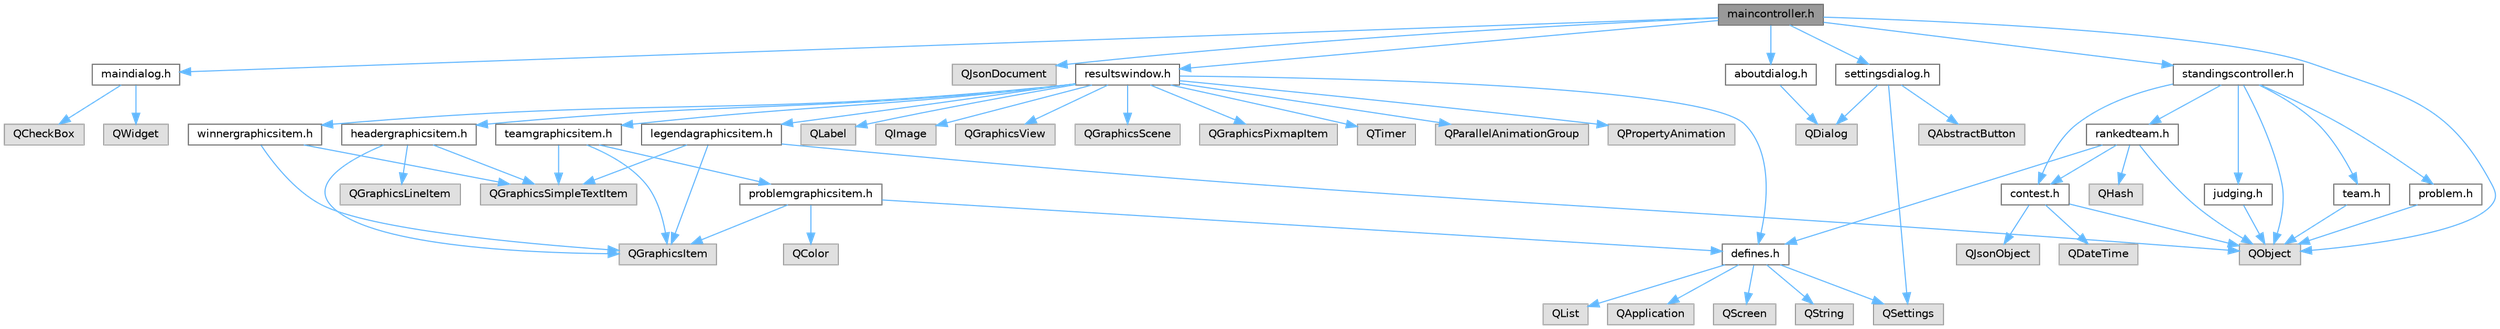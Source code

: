 digraph "maincontroller.h"
{
 // LATEX_PDF_SIZE
  bgcolor="transparent";
  edge [fontname=Helvetica,fontsize=10,labelfontname=Helvetica,labelfontsize=10];
  node [fontname=Helvetica,fontsize=10,shape=box,height=0.2,width=0.4];
  Node1 [id="Node000001",label="maincontroller.h",height=0.2,width=0.4,color="gray40", fillcolor="grey60", style="filled", fontcolor="black",tooltip="Contains the main controller class."];
  Node1 -> Node2 [id="edge1_Node000001_Node000002",color="steelblue1",style="solid",tooltip=" "];
  Node2 [id="Node000002",label="QObject",height=0.2,width=0.4,color="grey60", fillcolor="#E0E0E0", style="filled",tooltip=" "];
  Node1 -> Node3 [id="edge2_Node000001_Node000003",color="steelblue1",style="solid",tooltip=" "];
  Node3 [id="Node000003",label="QJsonDocument",height=0.2,width=0.4,color="grey60", fillcolor="#E0E0E0", style="filled",tooltip=" "];
  Node1 -> Node4 [id="edge3_Node000001_Node000004",color="steelblue1",style="solid",tooltip=" "];
  Node4 [id="Node000004",label="maindialog.h",height=0.2,width=0.4,color="grey40", fillcolor="white", style="filled",URL="$maindialog_8h.html",tooltip="Contains the main dialog widget."];
  Node4 -> Node5 [id="edge4_Node000004_Node000005",color="steelblue1",style="solid",tooltip=" "];
  Node5 [id="Node000005",label="QWidget",height=0.2,width=0.4,color="grey60", fillcolor="#E0E0E0", style="filled",tooltip=" "];
  Node4 -> Node6 [id="edge5_Node000004_Node000006",color="steelblue1",style="solid",tooltip=" "];
  Node6 [id="Node000006",label="QCheckBox",height=0.2,width=0.4,color="grey60", fillcolor="#E0E0E0", style="filled",tooltip=" "];
  Node1 -> Node7 [id="edge6_Node000001_Node000007",color="steelblue1",style="solid",tooltip=" "];
  Node7 [id="Node000007",label="aboutdialog.h",height=0.2,width=0.4,color="grey40", fillcolor="white", style="filled",URL="$aboutdialog_8h.html",tooltip="Contains the class for the about dialog."];
  Node7 -> Node8 [id="edge7_Node000007_Node000008",color="steelblue1",style="solid",tooltip=" "];
  Node8 [id="Node000008",label="QDialog",height=0.2,width=0.4,color="grey60", fillcolor="#E0E0E0", style="filled",tooltip=" "];
  Node1 -> Node9 [id="edge8_Node000001_Node000009",color="steelblue1",style="solid",tooltip=" "];
  Node9 [id="Node000009",label="resultswindow.h",height=0.2,width=0.4,color="grey40", fillcolor="white", style="filled",URL="$resultswindow_8h.html",tooltip="Contains the class for the results window (a graphics view)."];
  Node9 -> Node10 [id="edge9_Node000009_Node000010",color="steelblue1",style="solid",tooltip=" "];
  Node10 [id="Node000010",label="QLabel",height=0.2,width=0.4,color="grey60", fillcolor="#E0E0E0", style="filled",tooltip=" "];
  Node9 -> Node11 [id="edge10_Node000009_Node000011",color="steelblue1",style="solid",tooltip=" "];
  Node11 [id="Node000011",label="QImage",height=0.2,width=0.4,color="grey60", fillcolor="#E0E0E0", style="filled",tooltip=" "];
  Node9 -> Node12 [id="edge11_Node000009_Node000012",color="steelblue1",style="solid",tooltip=" "];
  Node12 [id="Node000012",label="QGraphicsView",height=0.2,width=0.4,color="grey60", fillcolor="#E0E0E0", style="filled",tooltip=" "];
  Node9 -> Node13 [id="edge12_Node000009_Node000013",color="steelblue1",style="solid",tooltip=" "];
  Node13 [id="Node000013",label="QGraphicsScene",height=0.2,width=0.4,color="grey60", fillcolor="#E0E0E0", style="filled",tooltip=" "];
  Node9 -> Node14 [id="edge13_Node000009_Node000014",color="steelblue1",style="solid",tooltip=" "];
  Node14 [id="Node000014",label="QGraphicsPixmapItem",height=0.2,width=0.4,color="grey60", fillcolor="#E0E0E0", style="filled",tooltip=" "];
  Node9 -> Node15 [id="edge14_Node000009_Node000015",color="steelblue1",style="solid",tooltip=" "];
  Node15 [id="Node000015",label="QTimer",height=0.2,width=0.4,color="grey60", fillcolor="#E0E0E0", style="filled",tooltip=" "];
  Node9 -> Node16 [id="edge15_Node000009_Node000016",color="steelblue1",style="solid",tooltip=" "];
  Node16 [id="Node000016",label="QParallelAnimationGroup",height=0.2,width=0.4,color="grey60", fillcolor="#E0E0E0", style="filled",tooltip=" "];
  Node9 -> Node17 [id="edge16_Node000009_Node000017",color="steelblue1",style="solid",tooltip=" "];
  Node17 [id="Node000017",label="QPropertyAnimation",height=0.2,width=0.4,color="grey60", fillcolor="#E0E0E0", style="filled",tooltip=" "];
  Node9 -> Node18 [id="edge17_Node000009_Node000018",color="steelblue1",style="solid",tooltip=" "];
  Node18 [id="Node000018",label="headergraphicsitem.h",height=0.2,width=0.4,color="grey40", fillcolor="white", style="filled",URL="$headergraphicsitem_8h.html",tooltip="Contains a header graphics item class."];
  Node18 -> Node19 [id="edge18_Node000018_Node000019",color="steelblue1",style="solid",tooltip=" "];
  Node19 [id="Node000019",label="QGraphicsItem",height=0.2,width=0.4,color="grey60", fillcolor="#E0E0E0", style="filled",tooltip=" "];
  Node18 -> Node20 [id="edge19_Node000018_Node000020",color="steelblue1",style="solid",tooltip=" "];
  Node20 [id="Node000020",label="QGraphicsSimpleTextItem",height=0.2,width=0.4,color="grey60", fillcolor="#E0E0E0", style="filled",tooltip=" "];
  Node18 -> Node21 [id="edge20_Node000018_Node000021",color="steelblue1",style="solid",tooltip=" "];
  Node21 [id="Node000021",label="QGraphicsLineItem",height=0.2,width=0.4,color="grey60", fillcolor="#E0E0E0", style="filled",tooltip=" "];
  Node9 -> Node22 [id="edge21_Node000009_Node000022",color="steelblue1",style="solid",tooltip=" "];
  Node22 [id="Node000022",label="teamgraphicsitem.h",height=0.2,width=0.4,color="grey40", fillcolor="white", style="filled",URL="$teamgraphicsitem_8h.html",tooltip="Contains the class for a team item."];
  Node22 -> Node19 [id="edge22_Node000022_Node000019",color="steelblue1",style="solid",tooltip=" "];
  Node22 -> Node20 [id="edge23_Node000022_Node000020",color="steelblue1",style="solid",tooltip=" "];
  Node22 -> Node23 [id="edge24_Node000022_Node000023",color="steelblue1",style="solid",tooltip=" "];
  Node23 [id="Node000023",label="problemgraphicsitem.h",height=0.2,width=0.4,color="grey40", fillcolor="white", style="filled",URL="$problemgraphicsitem_8h.html",tooltip="Contains the class for the problem items."];
  Node23 -> Node19 [id="edge25_Node000023_Node000019",color="steelblue1",style="solid",tooltip=" "];
  Node23 -> Node24 [id="edge26_Node000023_Node000024",color="steelblue1",style="solid",tooltip=" "];
  Node24 [id="Node000024",label="QColor",height=0.2,width=0.4,color="grey60", fillcolor="#E0E0E0", style="filled",tooltip=" "];
  Node23 -> Node25 [id="edge27_Node000023_Node000025",color="steelblue1",style="solid",tooltip=" "];
  Node25 [id="Node000025",label="defines.h",height=0.2,width=0.4,color="grey40", fillcolor="white", style="filled",URL="$defines_8h.html",tooltip="Global definitions and structs."];
  Node25 -> Node26 [id="edge28_Node000025_Node000026",color="steelblue1",style="solid",tooltip=" "];
  Node26 [id="Node000026",label="QString",height=0.2,width=0.4,color="grey60", fillcolor="#E0E0E0", style="filled",tooltip=" "];
  Node25 -> Node27 [id="edge29_Node000025_Node000027",color="steelblue1",style="solid",tooltip=" "];
  Node27 [id="Node000027",label="QList",height=0.2,width=0.4,color="grey60", fillcolor="#E0E0E0", style="filled",tooltip=" "];
  Node25 -> Node28 [id="edge30_Node000025_Node000028",color="steelblue1",style="solid",tooltip=" "];
  Node28 [id="Node000028",label="QApplication",height=0.2,width=0.4,color="grey60", fillcolor="#E0E0E0", style="filled",tooltip=" "];
  Node25 -> Node29 [id="edge31_Node000025_Node000029",color="steelblue1",style="solid",tooltip=" "];
  Node29 [id="Node000029",label="QScreen",height=0.2,width=0.4,color="grey60", fillcolor="#E0E0E0", style="filled",tooltip=" "];
  Node25 -> Node30 [id="edge32_Node000025_Node000030",color="steelblue1",style="solid",tooltip=" "];
  Node30 [id="Node000030",label="QSettings",height=0.2,width=0.4,color="grey60", fillcolor="#E0E0E0", style="filled",tooltip=" "];
  Node9 -> Node31 [id="edge33_Node000009_Node000031",color="steelblue1",style="solid",tooltip=" "];
  Node31 [id="Node000031",label="legendagraphicsitem.h",height=0.2,width=0.4,color="grey40", fillcolor="white", style="filled",URL="$legendagraphicsitem_8h.html",tooltip="Contains a class for the legenda item."];
  Node31 -> Node19 [id="edge34_Node000031_Node000019",color="steelblue1",style="solid",tooltip=" "];
  Node31 -> Node20 [id="edge35_Node000031_Node000020",color="steelblue1",style="solid",tooltip=" "];
  Node31 -> Node2 [id="edge36_Node000031_Node000002",color="steelblue1",style="solid",tooltip=" "];
  Node9 -> Node32 [id="edge37_Node000009_Node000032",color="steelblue1",style="solid",tooltip=" "];
  Node32 [id="Node000032",label="winnergraphicsitem.h",height=0.2,width=0.4,color="grey40", fillcolor="white", style="filled",URL="$winnergraphicsitem_8h.html",tooltip="Contains a class for the winner item."];
  Node32 -> Node19 [id="edge38_Node000032_Node000019",color="steelblue1",style="solid",tooltip=" "];
  Node32 -> Node20 [id="edge39_Node000032_Node000020",color="steelblue1",style="solid",tooltip=" "];
  Node9 -> Node25 [id="edge40_Node000009_Node000025",color="steelblue1",style="solid",tooltip=" "];
  Node1 -> Node33 [id="edge41_Node000001_Node000033",color="steelblue1",style="solid",tooltip=" "];
  Node33 [id="Node000033",label="settingsdialog.h",height=0.2,width=0.4,color="grey40", fillcolor="white", style="filled",URL="$settingsdialog_8h.html",tooltip="Contains the settings dialog."];
  Node33 -> Node8 [id="edge42_Node000033_Node000008",color="steelblue1",style="solid",tooltip=" "];
  Node33 -> Node30 [id="edge43_Node000033_Node000030",color="steelblue1",style="solid",tooltip=" "];
  Node33 -> Node34 [id="edge44_Node000033_Node000034",color="steelblue1",style="solid",tooltip=" "];
  Node34 [id="Node000034",label="QAbstractButton",height=0.2,width=0.4,color="grey60", fillcolor="#E0E0E0", style="filled",tooltip=" "];
  Node1 -> Node35 [id="edge45_Node000001_Node000035",color="steelblue1",style="solid",tooltip=" "];
  Node35 [id="Node000035",label="standingscontroller.h",height=0.2,width=0.4,color="grey40", fillcolor="white", style="filled",URL="$standingscontroller_8h.html",tooltip="Contains the class for the standings controller."];
  Node35 -> Node2 [id="edge46_Node000035_Node000002",color="steelblue1",style="solid",tooltip=" "];
  Node35 -> Node36 [id="edge47_Node000035_Node000036",color="steelblue1",style="solid",tooltip=" "];
  Node36 [id="Node000036",label="rankedteam.h",height=0.2,width=0.4,color="grey40", fillcolor="white", style="filled",URL="$rankedteam_8h.html",tooltip="Contains the class for a ranked team and problem."];
  Node36 -> Node2 [id="edge48_Node000036_Node000002",color="steelblue1",style="solid",tooltip=" "];
  Node36 -> Node37 [id="edge49_Node000036_Node000037",color="steelblue1",style="solid",tooltip=" "];
  Node37 [id="Node000037",label="QHash",height=0.2,width=0.4,color="grey60", fillcolor="#E0E0E0", style="filled",tooltip=" "];
  Node36 -> Node25 [id="edge50_Node000036_Node000025",color="steelblue1",style="solid",tooltip=" "];
  Node36 -> Node38 [id="edge51_Node000036_Node000038",color="steelblue1",style="solid",tooltip=" "];
  Node38 [id="Node000038",label="contest.h",height=0.2,width=0.4,color="grey40", fillcolor="white", style="filled",URL="$contest_8h.html",tooltip="Contains a class for a contest."];
  Node38 -> Node39 [id="edge52_Node000038_Node000039",color="steelblue1",style="solid",tooltip=" "];
  Node39 [id="Node000039",label="QJsonObject",height=0.2,width=0.4,color="grey60", fillcolor="#E0E0E0", style="filled",tooltip=" "];
  Node38 -> Node2 [id="edge53_Node000038_Node000002",color="steelblue1",style="solid",tooltip=" "];
  Node38 -> Node40 [id="edge54_Node000038_Node000040",color="steelblue1",style="solid",tooltip=" "];
  Node40 [id="Node000040",label="QDateTime",height=0.2,width=0.4,color="grey60", fillcolor="#E0E0E0", style="filled",tooltip=" "];
  Node35 -> Node41 [id="edge55_Node000035_Node000041",color="steelblue1",style="solid",tooltip=" "];
  Node41 [id="Node000041",label="team.h",height=0.2,width=0.4,color="grey40", fillcolor="white", style="filled",URL="$team_8h.html",tooltip="Contains the class for a team."];
  Node41 -> Node2 [id="edge56_Node000041_Node000002",color="steelblue1",style="solid",tooltip=" "];
  Node35 -> Node42 [id="edge57_Node000035_Node000042",color="steelblue1",style="solid",tooltip=" "];
  Node42 [id="Node000042",label="problem.h",height=0.2,width=0.4,color="grey40", fillcolor="white", style="filled",URL="$problem_8h.html",tooltip="Contains the class for a problem."];
  Node42 -> Node2 [id="edge58_Node000042_Node000002",color="steelblue1",style="solid",tooltip=" "];
  Node35 -> Node43 [id="edge59_Node000035_Node000043",color="steelblue1",style="solid",tooltip=" "];
  Node43 [id="Node000043",label="judging.h",height=0.2,width=0.4,color="grey40", fillcolor="white", style="filled",URL="$judging_8h_source.html",tooltip=" "];
  Node43 -> Node2 [id="edge60_Node000043_Node000002",color="steelblue1",style="solid",tooltip=" "];
  Node35 -> Node38 [id="edge61_Node000035_Node000038",color="steelblue1",style="solid",tooltip=" "];
}
